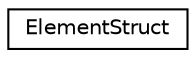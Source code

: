 digraph "Graphical Class Hierarchy"
{
  edge [fontname="Helvetica",fontsize="10",labelfontname="Helvetica",labelfontsize="10"];
  node [fontname="Helvetica",fontsize="10",shape=record];
  rankdir="LR";
  Node0 [label="ElementStruct",height=0.2,width=0.4,color="black", fillcolor="white", style="filled",URL="$struct_element_struct.html"];
}
